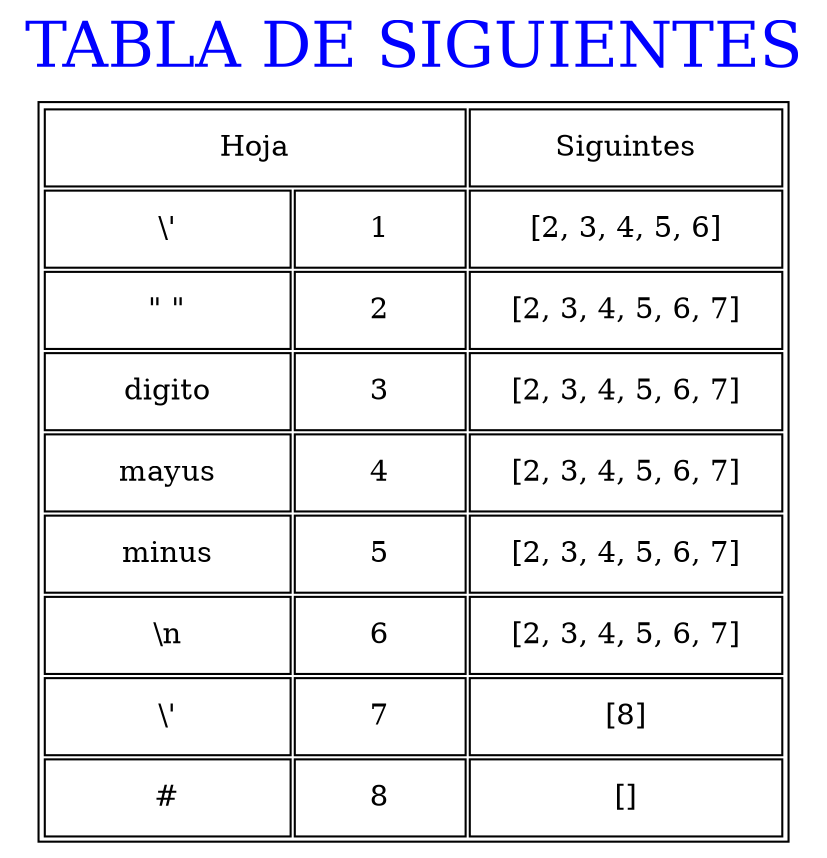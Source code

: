 digraph G {
label     = "TABLA DE SIGUIENTES"
labelloc  =  t // t: Place the graph's title on top.
fontsize  = 30 // Make title stand out by giving a large font size 
fontcolor = blue
N_1[shape = none label=<
<TABLE border="1" cellspacing="2" cellpadding="10" >
<TR>
<TD colspan="2" width="200">Hoja</TD>
<TD colspan="1" width="150">Siguintes</TD>
</TR>
<TR>
 <TD>\'</TD>
 <TD>1</TD>
 <TD>[2, 3, 4, 5, 6]</TD>
 </TR>
<TR>
 <TD>" "</TD>
 <TD>2</TD>
 <TD>[2, 3, 4, 5, 6, 7]</TD>
 </TR>
<TR>
 <TD>digito</TD>
 <TD>3</TD>
 <TD>[2, 3, 4, 5, 6, 7]</TD>
 </TR>
<TR>
 <TD>mayus</TD>
 <TD>4</TD>
 <TD>[2, 3, 4, 5, 6, 7]</TD>
 </TR>
<TR>
 <TD>minus</TD>
 <TD>5</TD>
 <TD>[2, 3, 4, 5, 6, 7]</TD>
 </TR>
<TR>
 <TD>\n</TD>
 <TD>6</TD>
 <TD>[2, 3, 4, 5, 6, 7]</TD>
 </TR>
<TR>
 <TD>\'</TD>
 <TD>7</TD>
 <TD>[8]</TD>
 </TR>
<TR>
 <TD>#</TD>
 <TD>8</TD>
 <TD>[]</TD>
 </TR>
</TABLE>>]
}
